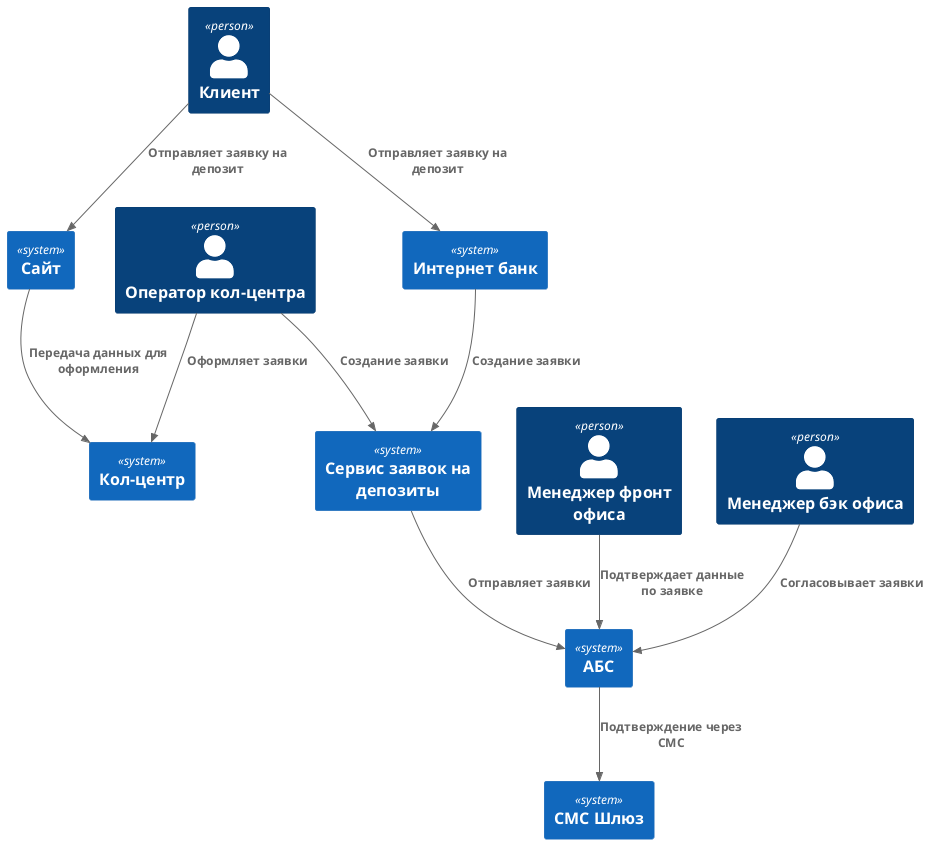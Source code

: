 @startuml
!include <C4/C4_Context>

Person(client, "Клиент")
Person(operator, "Оператор кол-центра")
Person(front, "Менеджер фронт офиса")
Person(back, "Менеджер бэк офиса")

System(service, "Сервис заявок на депозиты")
System(website,"Сайт")
System(app,"Интернет банк")
System(abs,"АБС")
System(callCenter,"Кол-центр")
System(sms,"СМС Шлюз")

Rel(client, website, "Отправляет заявку на депозит")
Rel(client, app, "Отправляет заявку на депозит")
Rel(back, abs, "Cогласовывает заявки")
Rel(abs, sms, "Подтверждение через СМС")
Rel(operator, callCenter, "Оформляет заявки")
Rel(front, abs, "Подтверждает данные по заявке")

Rel(app, service, "Создание заявки")
Rel(website, callCenter, "Передача данных для оформления")
Rel(operator, service, "Создание заявки")

Rel(service, abs, "Отправляет заявки")

@enduml 

